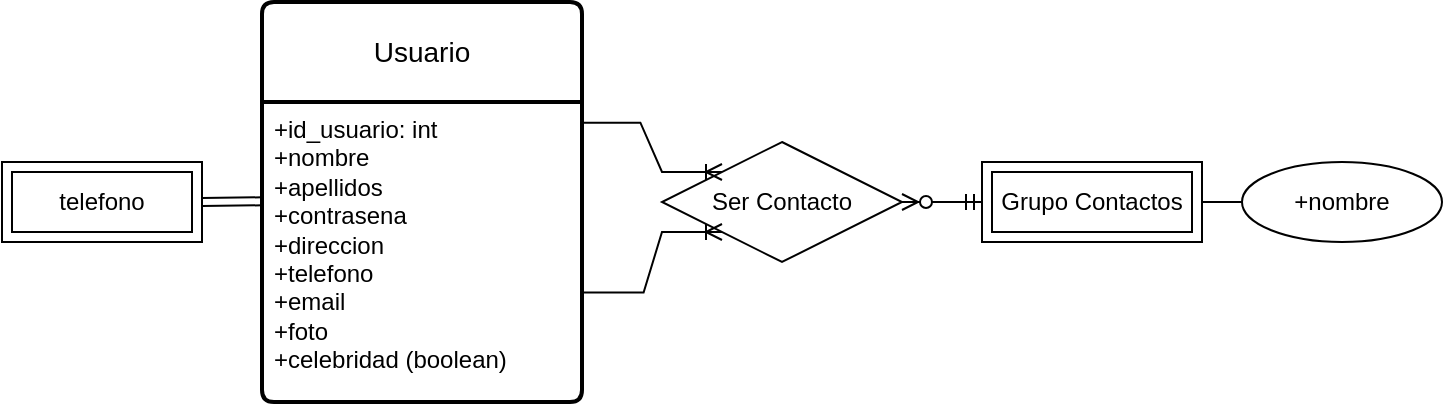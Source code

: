 <mxfile version="22.0.4" type="github">
  <diagram id="R2lEEEUBdFMjLlhIrx00" name="Page-1">
    <mxGraphModel dx="1290" dy="574" grid="1" gridSize="10" guides="1" tooltips="1" connect="1" arrows="1" fold="1" page="1" pageScale="1" pageWidth="850" pageHeight="1100" math="0" shadow="0" extFonts="Permanent Marker^https://fonts.googleapis.com/css?family=Permanent+Marker">
      <root>
        <mxCell id="0" />
        <mxCell id="1" parent="0" />
        <mxCell id="4j3YTI05tPYxbYp34O56-1" value="Usuario" style="swimlane;childLayout=stackLayout;horizontal=1;startSize=50;horizontalStack=0;rounded=1;fontSize=14;fontStyle=0;strokeWidth=2;resizeParent=0;resizeLast=1;shadow=0;dashed=0;align=center;arcSize=4;whiteSpace=wrap;html=1;" vertex="1" parent="1">
          <mxGeometry x="150" y="88" width="160" height="200" as="geometry" />
        </mxCell>
        <mxCell id="4j3YTI05tPYxbYp34O56-2" value="+id_usuario: int&lt;br style=&quot;border-color: var(--border-color);&quot;&gt;+nombre&lt;br style=&quot;border-color: var(--border-color);&quot;&gt;+apellidos&lt;br style=&quot;border-color: var(--border-color);&quot;&gt;+contrasena&lt;br style=&quot;border-color: var(--border-color);&quot;&gt;+direccion&lt;br style=&quot;border-color: var(--border-color);&quot;&gt;+telefono&lt;br style=&quot;border-color: var(--border-color);&quot;&gt;+email&lt;br style=&quot;border-color: var(--border-color);&quot;&gt;+foto&lt;br&gt;+celebridad (boolean)" style="align=left;strokeColor=none;fillColor=none;spacingLeft=4;fontSize=12;verticalAlign=top;resizable=0;rotatable=0;part=1;html=1;" vertex="1" parent="4j3YTI05tPYxbYp34O56-1">
          <mxGeometry y="50" width="160" height="150" as="geometry" />
        </mxCell>
        <mxCell id="4j3YTI05tPYxbYp34O56-5" value="telefono" style="shape=ext;margin=3;double=1;whiteSpace=wrap;html=1;align=center;" vertex="1" parent="1">
          <mxGeometry x="20" y="168" width="100" height="40" as="geometry" />
        </mxCell>
        <mxCell id="4j3YTI05tPYxbYp34O56-6" value="" style="shape=link;html=1;rounded=0;exitX=1;exitY=0.5;exitDx=0;exitDy=0;entryX=0;entryY=0.331;entryDx=0;entryDy=0;entryPerimeter=0;" edge="1" parent="1" source="4j3YTI05tPYxbYp34O56-5" target="4j3YTI05tPYxbYp34O56-2">
          <mxGeometry width="100" relative="1" as="geometry">
            <mxPoint x="150" y="190" as="sourcePoint" />
            <mxPoint x="250" y="190" as="targetPoint" />
          </mxGeometry>
        </mxCell>
        <mxCell id="4j3YTI05tPYxbYp34O56-10" value="Ser Contacto" style="shape=rhombus;perimeter=rhombusPerimeter;whiteSpace=wrap;html=1;align=center;" vertex="1" parent="1">
          <mxGeometry x="350" y="158" width="120" height="60" as="geometry" />
        </mxCell>
        <mxCell id="4j3YTI05tPYxbYp34O56-11" value="" style="edgeStyle=entityRelationEdgeStyle;fontSize=12;html=1;endArrow=ERoneToMany;rounded=0;exitX=0.995;exitY=0.069;exitDx=0;exitDy=0;entryX=0;entryY=0;entryDx=0;entryDy=0;exitPerimeter=0;" edge="1" parent="1" source="4j3YTI05tPYxbYp34O56-2" target="4j3YTI05tPYxbYp34O56-10">
          <mxGeometry width="100" height="100" relative="1" as="geometry">
            <mxPoint x="360" y="140" as="sourcePoint" />
            <mxPoint x="375" y="168" as="targetPoint" />
          </mxGeometry>
        </mxCell>
        <mxCell id="4j3YTI05tPYxbYp34O56-15" value="" style="edgeStyle=entityRelationEdgeStyle;fontSize=12;html=1;endArrow=ERoneToMany;rounded=0;exitX=1.005;exitY=0.635;exitDx=0;exitDy=0;exitPerimeter=0;entryX=0;entryY=1;entryDx=0;entryDy=0;" edge="1" parent="1" source="4j3YTI05tPYxbYp34O56-2" target="4j3YTI05tPYxbYp34O56-10">
          <mxGeometry width="100" height="100" relative="1" as="geometry">
            <mxPoint x="370" y="390" as="sourcePoint" />
            <mxPoint x="370" y="203" as="targetPoint" />
          </mxGeometry>
        </mxCell>
        <mxCell id="4j3YTI05tPYxbYp34O56-16" value="Grupo Contactos" style="shape=ext;margin=3;double=1;whiteSpace=wrap;html=1;align=center;" vertex="1" parent="1">
          <mxGeometry x="510" y="168" width="110" height="40" as="geometry" />
        </mxCell>
        <mxCell id="4j3YTI05tPYxbYp34O56-17" value="+nombre" style="ellipse;whiteSpace=wrap;html=1;align=center;" vertex="1" parent="1">
          <mxGeometry x="640" y="168" width="100" height="40" as="geometry" />
        </mxCell>
        <mxCell id="4j3YTI05tPYxbYp34O56-18" value="" style="endArrow=none;html=1;rounded=0;entryX=0;entryY=0.5;entryDx=0;entryDy=0;exitX=1;exitY=0.5;exitDx=0;exitDy=0;" edge="1" parent="1" source="4j3YTI05tPYxbYp34O56-16" target="4j3YTI05tPYxbYp34O56-17">
          <mxGeometry width="50" height="50" relative="1" as="geometry">
            <mxPoint x="460" y="100" as="sourcePoint" />
            <mxPoint x="510" y="50" as="targetPoint" />
          </mxGeometry>
        </mxCell>
        <mxCell id="4j3YTI05tPYxbYp34O56-19" value="" style="edgeStyle=entityRelationEdgeStyle;fontSize=12;html=1;endArrow=ERzeroToMany;startArrow=ERmandOne;rounded=0;entryX=1;entryY=0.5;entryDx=0;entryDy=0;exitX=0;exitY=0.5;exitDx=0;exitDy=0;" edge="1" parent="1" source="4j3YTI05tPYxbYp34O56-16" target="4j3YTI05tPYxbYp34O56-10">
          <mxGeometry width="100" height="100" relative="1" as="geometry">
            <mxPoint x="370" y="250" as="sourcePoint" />
            <mxPoint x="470" y="150" as="targetPoint" />
          </mxGeometry>
        </mxCell>
      </root>
    </mxGraphModel>
  </diagram>
</mxfile>
